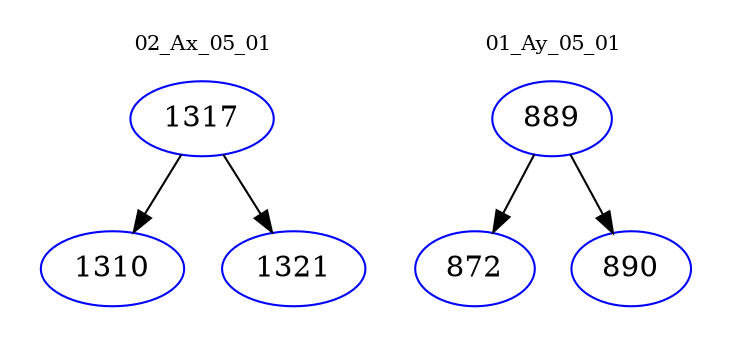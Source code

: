digraph{
subgraph cluster_0 {
color = white
label = "02_Ax_05_01";
fontsize=10;
T0_1317 [label="1317", color="blue"]
T0_1317 -> T0_1310 [color="black"]
T0_1310 [label="1310", color="blue"]
T0_1317 -> T0_1321 [color="black"]
T0_1321 [label="1321", color="blue"]
}
subgraph cluster_1 {
color = white
label = "01_Ay_05_01";
fontsize=10;
T1_889 [label="889", color="blue"]
T1_889 -> T1_872 [color="black"]
T1_872 [label="872", color="blue"]
T1_889 -> T1_890 [color="black"]
T1_890 [label="890", color="blue"]
}
}
